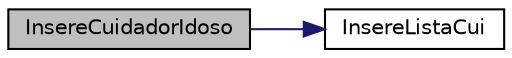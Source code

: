 digraph "InsereCuidadorIdoso"
{
 // LATEX_PDF_SIZE
  edge [fontname="Helvetica",fontsize="10",labelfontname="Helvetica",labelfontsize="10"];
  node [fontname="Helvetica",fontsize="10",shape=record];
  rankdir="LR";
  Node1 [label="InsereCuidadorIdoso",height=0.2,width=0.4,color="black", fillcolor="grey75", style="filled", fontcolor="black",tooltip="Insere um novo cuidador a lista de cuidadores que o Idoso acessado pode requisitar."];
  Node1 -> Node2 [color="midnightblue",fontsize="10",style="solid"];
  Node2 [label="InsereListaCui",height=0.2,width=0.4,color="black", fillcolor="white", style="filled",URL="$lista_cuidador_8h.html#a8c1178c4c579b1d1950f0caa01f5ce41",tooltip="Insere o cuidador ao final da lista de cuidadores acessada."];
}
